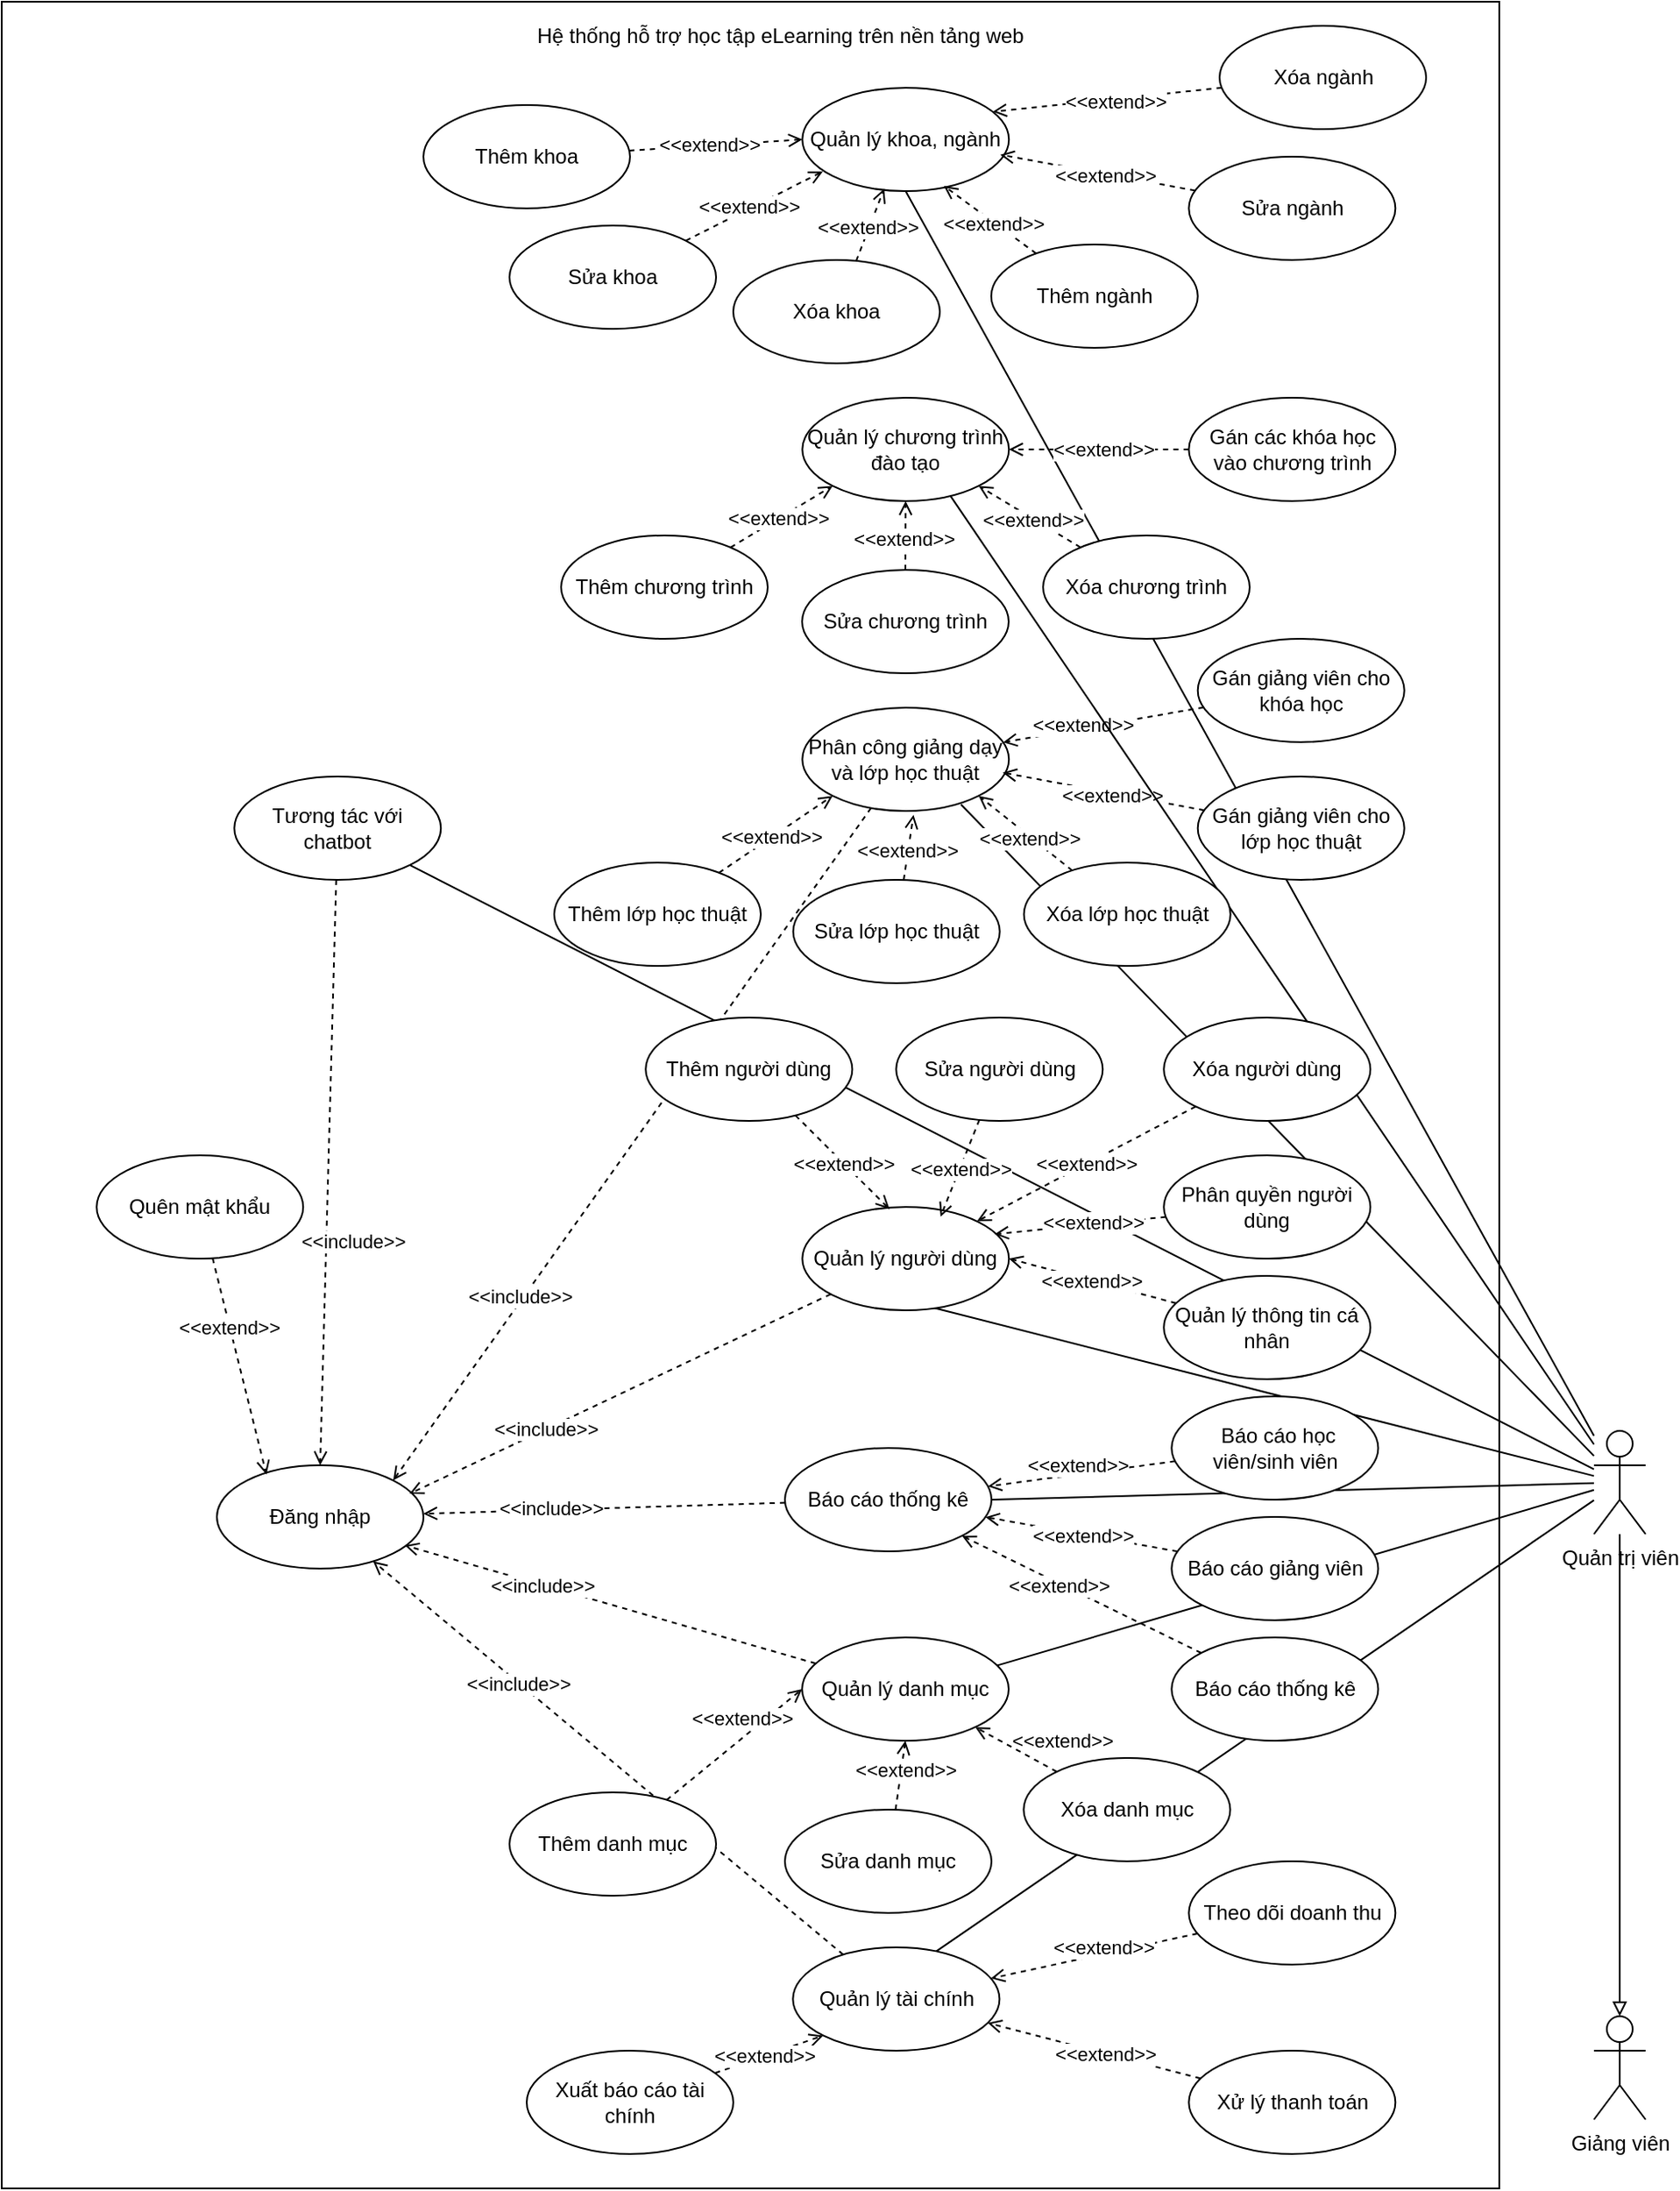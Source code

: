 <mxfile version="27.1.5">
  <diagram name="Page-1" id="FDcgBepIFSiOmwwHl9qi">
    <mxGraphModel dx="2231" dy="2313" grid="1" gridSize="10" guides="1" tooltips="1" connect="1" arrows="1" fold="1" page="1" pageScale="1" pageWidth="850" pageHeight="1100" math="0" shadow="0">
      <root>
        <mxCell id="0" />
        <mxCell id="1" parent="0" />
        <mxCell id="96Rs1fj9_P6RKk6u0Oii-1" value="" style="rounded=0;whiteSpace=wrap;html=1;" parent="1" vertex="1">
          <mxGeometry x="405" y="-470" width="870" height="1270" as="geometry" />
        </mxCell>
        <mxCell id="96Rs1fj9_P6RKk6u0Oii-2" value="Hệ thống hỗ trợ học tập eLearning trên nền tảng web" style="text;html=1;align=center;verticalAlign=middle;whiteSpace=wrap;rounded=0;" parent="1" vertex="1">
          <mxGeometry x="629.67" y="-460" width="455" height="20" as="geometry" />
        </mxCell>
        <mxCell id="96Rs1fj9_P6RKk6u0Oii-4" style="rounded=0;orthogonalLoop=1;jettySize=auto;html=1;entryX=0.768;entryY=0.938;entryDx=0;entryDy=0;endArrow=none;startFill=0;entryPerimeter=0;" parent="1" source="96Rs1fj9_P6RKk6u0Oii-11" target="96Rs1fj9_P6RKk6u0Oii-79" edge="1">
          <mxGeometry relative="1" as="geometry" />
        </mxCell>
        <mxCell id="96Rs1fj9_P6RKk6u0Oii-6" style="rounded=0;orthogonalLoop=1;jettySize=auto;html=1;entryX=0.929;entryY=0.28;entryDx=0;entryDy=0;endArrow=none;startFill=0;entryPerimeter=0;" parent="1" source="96Rs1fj9_P6RKk6u0Oii-11" target="96Rs1fj9_P6RKk6u0Oii-48" edge="1">
          <mxGeometry relative="1" as="geometry" />
        </mxCell>
        <mxCell id="96Rs1fj9_P6RKk6u0Oii-7" style="rounded=0;orthogonalLoop=1;jettySize=auto;html=1;entryX=0.689;entryY=0.045;entryDx=0;entryDy=0;endArrow=none;startFill=0;entryPerimeter=0;" parent="1" source="96Rs1fj9_P6RKk6u0Oii-11" target="96Rs1fj9_P6RKk6u0Oii-42" edge="1">
          <mxGeometry relative="1" as="geometry" />
        </mxCell>
        <mxCell id="96Rs1fj9_P6RKk6u0Oii-9" style="rounded=0;orthogonalLoop=1;jettySize=auto;html=1;endArrow=none;startFill=0;" parent="1" source="96Rs1fj9_P6RKk6u0Oii-11" target="96Rs1fj9_P6RKk6u0Oii-45" edge="1">
          <mxGeometry relative="1" as="geometry" />
        </mxCell>
        <mxCell id="96Rs1fj9_P6RKk6u0Oii-122" style="edgeStyle=none;rounded=0;orthogonalLoop=1;jettySize=auto;html=1;endArrow=none;startFill=0;entryX=0.642;entryY=0.979;entryDx=0;entryDy=0;entryPerimeter=0;" parent="1" source="96Rs1fj9_P6RKk6u0Oii-11" target="96Rs1fj9_P6RKk6u0Oii-112" edge="1">
          <mxGeometry relative="1" as="geometry" />
        </mxCell>
        <mxCell id="96Rs1fj9_P6RKk6u0Oii-168" style="edgeStyle=none;rounded=0;orthogonalLoop=1;jettySize=auto;html=1;entryX=1;entryY=0.5;entryDx=0;entryDy=0;endArrow=none;startFill=0;" parent="1" source="96Rs1fj9_P6RKk6u0Oii-11" target="96Rs1fj9_P6RKk6u0Oii-167" edge="1">
          <mxGeometry relative="1" as="geometry" />
        </mxCell>
        <mxCell id="KgGjZ4OBaKO0QzJk6a3O-188" style="rounded=0;orthogonalLoop=1;jettySize=auto;html=1;entryX=0.5;entryY=1;entryDx=0;entryDy=0;endArrow=none;startFill=0;" edge="1" parent="1" source="96Rs1fj9_P6RKk6u0Oii-11" target="KgGjZ4OBaKO0QzJk6a3O-154">
          <mxGeometry relative="1" as="geometry" />
        </mxCell>
        <mxCell id="96Rs1fj9_P6RKk6u0Oii-11" value="Quản trị viên" style="shape=umlActor;verticalLabelPosition=bottom;verticalAlign=top;html=1;outlineConnect=0;" parent="1" vertex="1">
          <mxGeometry x="1330" y="360" width="30" height="60" as="geometry" />
        </mxCell>
        <mxCell id="96Rs1fj9_P6RKk6u0Oii-34" value="Đăng nhập" style="ellipse;whiteSpace=wrap;html=1;" parent="1" vertex="1">
          <mxGeometry x="530" y="380" width="120" height="60" as="geometry" />
        </mxCell>
        <mxCell id="96Rs1fj9_P6RKk6u0Oii-40" style="rounded=0;orthogonalLoop=1;jettySize=auto;html=1;endArrow=open;endFill=0;dashed=1;" parent="1" source="96Rs1fj9_P6RKk6u0Oii-42" target="96Rs1fj9_P6RKk6u0Oii-34" edge="1">
          <mxGeometry relative="1" as="geometry" />
        </mxCell>
        <mxCell id="96Rs1fj9_P6RKk6u0Oii-41" value="&amp;lt;&amp;lt;include&amp;gt;&amp;gt;" style="edgeLabel;html=1;align=center;verticalAlign=middle;resizable=0;points=[];" parent="96Rs1fj9_P6RKk6u0Oii-40" vertex="1" connectable="0">
          <mxGeometry x="0.383" relative="1" as="geometry">
            <mxPoint as="offset" />
          </mxGeometry>
        </mxCell>
        <mxCell id="96Rs1fj9_P6RKk6u0Oii-42" value="&lt;p style=&quot;white-space-collapse: preserve;&quot; dir=&quot;auto&quot;&gt;Quản lý tài chính&lt;/p&gt;" style="ellipse;whiteSpace=wrap;html=1;" parent="1" vertex="1">
          <mxGeometry x="864.67" y="660" width="120" height="60" as="geometry" />
        </mxCell>
        <mxCell id="96Rs1fj9_P6RKk6u0Oii-43" style="rounded=0;orthogonalLoop=1;jettySize=auto;html=1;endArrow=open;endFill=0;dashed=1;entryX=0.5;entryY=0;entryDx=0;entryDy=0;" parent="1" source="96Rs1fj9_P6RKk6u0Oii-45" target="96Rs1fj9_P6RKk6u0Oii-34" edge="1">
          <mxGeometry relative="1" as="geometry" />
        </mxCell>
        <mxCell id="96Rs1fj9_P6RKk6u0Oii-44" value="&amp;lt;&amp;lt;include&amp;gt;&amp;gt;" style="edgeLabel;html=1;align=center;verticalAlign=middle;resizable=0;points=[];" parent="96Rs1fj9_P6RKk6u0Oii-43" vertex="1" connectable="0">
          <mxGeometry x="0.474" y="-3" relative="1" as="geometry">
            <mxPoint x="19" y="-41" as="offset" />
          </mxGeometry>
        </mxCell>
        <mxCell id="96Rs1fj9_P6RKk6u0Oii-45" value="&lt;p style=&quot;white-space-collapse: preserve;&quot; dir=&quot;auto&quot;&gt;Tương tác với chatbot&lt;/p&gt;" style="ellipse;whiteSpace=wrap;html=1;" parent="1" vertex="1">
          <mxGeometry x="540.14" y="-20" width="120" height="60" as="geometry" />
        </mxCell>
        <mxCell id="96Rs1fj9_P6RKk6u0Oii-46" style="rounded=0;orthogonalLoop=1;jettySize=auto;html=1;endArrow=open;endFill=0;dashed=1;entryX=0.91;entryY=0.776;entryDx=0;entryDy=0;entryPerimeter=0;" parent="1" source="96Rs1fj9_P6RKk6u0Oii-48" target="96Rs1fj9_P6RKk6u0Oii-34" edge="1">
          <mxGeometry relative="1" as="geometry" />
        </mxCell>
        <mxCell id="96Rs1fj9_P6RKk6u0Oii-47" value="&amp;lt;&amp;lt;include&amp;gt;&amp;gt;" style="edgeLabel;html=1;align=center;verticalAlign=middle;resizable=0;points=[];" parent="96Rs1fj9_P6RKk6u0Oii-46" vertex="1" connectable="0">
          <mxGeometry x="0.337" relative="1" as="geometry">
            <mxPoint as="offset" />
          </mxGeometry>
        </mxCell>
        <mxCell id="96Rs1fj9_P6RKk6u0Oii-48" value="&lt;p style=&quot;white-space-collapse: preserve;&quot; dir=&quot;auto&quot;&gt;Quản lý danh mục&lt;/p&gt;" style="ellipse;whiteSpace=wrap;html=1;" parent="1" vertex="1">
          <mxGeometry x="870" y="480" width="120" height="60" as="geometry" />
        </mxCell>
        <mxCell id="96Rs1fj9_P6RKk6u0Oii-57" style="rounded=0;orthogonalLoop=1;jettySize=auto;html=1;exitX=0;exitY=0;exitDx=0;exitDy=0;" parent="1" edge="1">
          <mxGeometry relative="1" as="geometry">
            <mxPoint x="877.156" y="368.998" as="sourcePoint" />
            <mxPoint x="876.379" y="369.401" as="targetPoint" />
          </mxGeometry>
        </mxCell>
        <mxCell id="96Rs1fj9_P6RKk6u0Oii-79" value="&lt;p style=&quot;white-space-collapse: preserve;&quot; dir=&quot;auto&quot;&gt;Phân công giảng dạy và lớp học thuật&lt;/p&gt;" style="ellipse;whiteSpace=wrap;html=1;" parent="1" vertex="1">
          <mxGeometry x="870.14" y="-60" width="120" height="60" as="geometry" />
        </mxCell>
        <mxCell id="96Rs1fj9_P6RKk6u0Oii-105" style="rounded=0;orthogonalLoop=1;jettySize=auto;html=1;entryX=0.24;entryY=0.09;entryDx=0;entryDy=0;endArrow=open;endFill=0;dashed=1;entryPerimeter=0;" parent="1" source="96Rs1fj9_P6RKk6u0Oii-107" target="96Rs1fj9_P6RKk6u0Oii-34" edge="1">
          <mxGeometry relative="1" as="geometry" />
        </mxCell>
        <mxCell id="96Rs1fj9_P6RKk6u0Oii-110" value="&amp;lt;&amp;lt;extend&amp;gt;&amp;gt;" style="edgeLabel;html=1;align=center;verticalAlign=middle;resizable=0;points=[];" parent="96Rs1fj9_P6RKk6u0Oii-105" vertex="1" connectable="0">
          <mxGeometry x="-0.365" y="-1" relative="1" as="geometry">
            <mxPoint as="offset" />
          </mxGeometry>
        </mxCell>
        <mxCell id="96Rs1fj9_P6RKk6u0Oii-107" value="&lt;p style=&quot;white-space-collapse: preserve;&quot; dir=&quot;auto&quot;&gt;Quên mật khẩu&lt;/p&gt;" style="ellipse;whiteSpace=wrap;html=1;" parent="1" vertex="1">
          <mxGeometry x="460.14" y="200" width="120" height="60" as="geometry" />
        </mxCell>
        <mxCell id="96Rs1fj9_P6RKk6u0Oii-112" value="&lt;p style=&quot;white-space-collapse: preserve;&quot; dir=&quot;auto&quot;&gt;Quản lý người dùng&lt;/p&gt;" style="ellipse;whiteSpace=wrap;html=1;" parent="1" vertex="1">
          <mxGeometry x="870.14" y="230" width="120" height="60" as="geometry" />
        </mxCell>
        <mxCell id="96Rs1fj9_P6RKk6u0Oii-115" style="rounded=0;orthogonalLoop=1;jettySize=auto;html=1;entryX=0.933;entryY=0.276;entryDx=0;entryDy=0;entryPerimeter=0;dashed=1;endArrow=open;endFill=0;" parent="1" source="96Rs1fj9_P6RKk6u0Oii-112" target="96Rs1fj9_P6RKk6u0Oii-34" edge="1">
          <mxGeometry relative="1" as="geometry" />
        </mxCell>
        <mxCell id="96Rs1fj9_P6RKk6u0Oii-116" value="&amp;lt;&amp;lt;include&amp;gt;&amp;gt;" style="edgeLabel;html=1;align=center;verticalAlign=middle;resizable=0;points=[];" parent="96Rs1fj9_P6RKk6u0Oii-115" vertex="1" connectable="0">
          <mxGeometry x="0.355" relative="1" as="geometry">
            <mxPoint as="offset" />
          </mxGeometry>
        </mxCell>
        <mxCell id="96Rs1fj9_P6RKk6u0Oii-117" style="rounded=0;orthogonalLoop=1;jettySize=auto;html=1;entryX=1;entryY=0;entryDx=0;entryDy=0;dashed=1;endArrow=open;endFill=0;" parent="1" source="96Rs1fj9_P6RKk6u0Oii-79" target="96Rs1fj9_P6RKk6u0Oii-34" edge="1">
          <mxGeometry relative="1" as="geometry" />
        </mxCell>
        <mxCell id="96Rs1fj9_P6RKk6u0Oii-120" value="&amp;lt;&amp;lt;include&amp;gt;&amp;gt;" style="edgeLabel;html=1;align=center;verticalAlign=middle;resizable=0;points=[];" parent="96Rs1fj9_P6RKk6u0Oii-117" vertex="1" connectable="0">
          <mxGeometry x="0.459" y="-2" relative="1" as="geometry">
            <mxPoint as="offset" />
          </mxGeometry>
        </mxCell>
        <mxCell id="96Rs1fj9_P6RKk6u0Oii-125" style="edgeStyle=none;rounded=0;orthogonalLoop=1;jettySize=auto;html=1;entryX=0.931;entryY=0.263;entryDx=0;entryDy=0;entryPerimeter=0;dashed=1;endArrow=open;endFill=0;" parent="1" source="96Rs1fj9_P6RKk6u0Oii-123" target="96Rs1fj9_P6RKk6u0Oii-112" edge="1">
          <mxGeometry relative="1" as="geometry" />
        </mxCell>
        <mxCell id="96Rs1fj9_P6RKk6u0Oii-135" value="&amp;lt;&amp;lt;extend&amp;gt;&amp;gt;" style="edgeLabel;html=1;align=center;verticalAlign=middle;resizable=0;points=[];" parent="96Rs1fj9_P6RKk6u0Oii-125" vertex="1" connectable="0">
          <mxGeometry x="-0.153" y="-1" relative="1" as="geometry">
            <mxPoint as="offset" />
          </mxGeometry>
        </mxCell>
        <mxCell id="96Rs1fj9_P6RKk6u0Oii-126" style="edgeStyle=none;rounded=0;orthogonalLoop=1;jettySize=auto;html=1;entryX=1;entryY=0.5;entryDx=0;entryDy=0;dashed=1;endArrow=open;endFill=0;" parent="1" source="96Rs1fj9_P6RKk6u0Oii-124" target="96Rs1fj9_P6RKk6u0Oii-112" edge="1">
          <mxGeometry relative="1" as="geometry" />
        </mxCell>
        <mxCell id="96Rs1fj9_P6RKk6u0Oii-136" value="&amp;lt;&amp;lt;extend&amp;gt;&amp;gt;" style="edgeLabel;html=1;align=center;verticalAlign=middle;resizable=0;points=[];" parent="96Rs1fj9_P6RKk6u0Oii-126" vertex="1" connectable="0">
          <mxGeometry x="0.028" relative="1" as="geometry">
            <mxPoint as="offset" />
          </mxGeometry>
        </mxCell>
        <mxCell id="96Rs1fj9_P6RKk6u0Oii-124" value="Quản lý thông tin cá nhân" style="ellipse;whiteSpace=wrap;html=1;" parent="1" vertex="1">
          <mxGeometry x="1080.14" y="270" width="120" height="60" as="geometry" />
        </mxCell>
        <mxCell id="96Rs1fj9_P6RKk6u0Oii-123" value="Phân quyền người dùng" style="ellipse;whiteSpace=wrap;html=1;" parent="1" vertex="1">
          <mxGeometry x="1080.14" y="200" width="120" height="60" as="geometry" />
        </mxCell>
        <mxCell id="96Rs1fj9_P6RKk6u0Oii-129" style="edgeStyle=none;rounded=0;orthogonalLoop=1;jettySize=auto;html=1;dashed=1;endArrow=open;endFill=0;" parent="1" source="96Rs1fj9_P6RKk6u0Oii-128" target="96Rs1fj9_P6RKk6u0Oii-112" edge="1">
          <mxGeometry relative="1" as="geometry" />
        </mxCell>
        <mxCell id="96Rs1fj9_P6RKk6u0Oii-134" value="&amp;lt;&amp;lt;extend&amp;gt;&amp;gt;" style="edgeLabel;html=1;align=center;verticalAlign=middle;resizable=0;points=[];" parent="96Rs1fj9_P6RKk6u0Oii-129" vertex="1" connectable="0">
          <mxGeometry x="0.005" relative="1" as="geometry">
            <mxPoint as="offset" />
          </mxGeometry>
        </mxCell>
        <mxCell id="96Rs1fj9_P6RKk6u0Oii-142" style="edgeStyle=none;rounded=0;orthogonalLoop=1;jettySize=auto;html=1;dashed=1;endArrow=open;endFill=0;" parent="1" source="96Rs1fj9_P6RKk6u0Oii-137" target="96Rs1fj9_P6RKk6u0Oii-79" edge="1">
          <mxGeometry relative="1" as="geometry" />
        </mxCell>
        <mxCell id="96Rs1fj9_P6RKk6u0Oii-145" value="&amp;lt;&amp;lt;extend&amp;gt;&amp;gt;" style="edgeLabel;html=1;align=center;verticalAlign=middle;resizable=0;points=[];" parent="96Rs1fj9_P6RKk6u0Oii-142" vertex="1" connectable="0">
          <mxGeometry x="0.209" y="-2" relative="1" as="geometry">
            <mxPoint as="offset" />
          </mxGeometry>
        </mxCell>
        <mxCell id="96Rs1fj9_P6RKk6u0Oii-137" value="Gán giảng viên cho khóa học" style="ellipse;whiteSpace=wrap;html=1;" parent="1" vertex="1">
          <mxGeometry x="1099.85" y="-100" width="120" height="60" as="geometry" />
        </mxCell>
        <mxCell id="96Rs1fj9_P6RKk6u0Oii-139" value="Gán giảng viên cho lớp học thuật" style="ellipse;whiteSpace=wrap;html=1;" parent="1" vertex="1">
          <mxGeometry x="1099.85" y="-20" width="120" height="60" as="geometry" />
        </mxCell>
        <mxCell id="96Rs1fj9_P6RKk6u0Oii-144" style="edgeStyle=none;rounded=0;orthogonalLoop=1;jettySize=auto;html=1;entryX=0.97;entryY=0.629;entryDx=0;entryDy=0;entryPerimeter=0;dashed=1;endArrow=open;endFill=0;" parent="1" source="96Rs1fj9_P6RKk6u0Oii-139" target="96Rs1fj9_P6RKk6u0Oii-79" edge="1">
          <mxGeometry relative="1" as="geometry" />
        </mxCell>
        <mxCell id="96Rs1fj9_P6RKk6u0Oii-146" value="&amp;lt;&amp;lt;extend&amp;gt;&amp;gt;" style="edgeLabel;html=1;align=center;verticalAlign=middle;resizable=0;points=[];" parent="96Rs1fj9_P6RKk6u0Oii-144" vertex="1" connectable="0">
          <mxGeometry x="-0.074" y="1" relative="1" as="geometry">
            <mxPoint as="offset" />
          </mxGeometry>
        </mxCell>
        <mxCell id="96Rs1fj9_P6RKk6u0Oii-161" style="edgeStyle=none;rounded=0;orthogonalLoop=1;jettySize=auto;html=1;dashed=1;endArrow=open;endFill=0;" parent="1" source="96Rs1fj9_P6RKk6u0Oii-155" target="96Rs1fj9_P6RKk6u0Oii-42" edge="1">
          <mxGeometry relative="1" as="geometry" />
        </mxCell>
        <mxCell id="96Rs1fj9_P6RKk6u0Oii-164" value="&amp;lt;&amp;lt;extend&amp;gt;&amp;gt;" style="edgeLabel;html=1;align=center;verticalAlign=middle;resizable=0;points=[];" parent="96Rs1fj9_P6RKk6u0Oii-161" vertex="1" connectable="0">
          <mxGeometry x="0.085" relative="1" as="geometry">
            <mxPoint x="-14" y="-126" as="offset" />
          </mxGeometry>
        </mxCell>
        <mxCell id="96Rs1fj9_P6RKk6u0Oii-155" value="Theo dõi doanh thu" style="ellipse;whiteSpace=wrap;html=1;" parent="1" vertex="1">
          <mxGeometry x="1094.67" y="610" width="120" height="60" as="geometry" />
        </mxCell>
        <mxCell id="96Rs1fj9_P6RKk6u0Oii-178" style="edgeStyle=none;rounded=0;orthogonalLoop=1;jettySize=auto;html=1;endArrow=open;endFill=0;dashed=1;" parent="1" source="96Rs1fj9_P6RKk6u0Oii-156" target="96Rs1fj9_P6RKk6u0Oii-167" edge="1">
          <mxGeometry relative="1" as="geometry" />
        </mxCell>
        <mxCell id="96Rs1fj9_P6RKk6u0Oii-181" value="&amp;lt;&amp;lt;extend&amp;gt;&amp;gt;" style="edgeLabel;html=1;align=center;verticalAlign=middle;resizable=0;points=[];" parent="96Rs1fj9_P6RKk6u0Oii-178" vertex="1" connectable="0">
          <mxGeometry x="0.186" y="1" relative="1" as="geometry">
            <mxPoint as="offset" />
          </mxGeometry>
        </mxCell>
        <mxCell id="96Rs1fj9_P6RKk6u0Oii-156" value="Báo cáo thống kê" style="ellipse;whiteSpace=wrap;html=1;" parent="1" vertex="1">
          <mxGeometry x="1084.67" y="480" width="120" height="60" as="geometry" />
        </mxCell>
        <mxCell id="96Rs1fj9_P6RKk6u0Oii-163" style="edgeStyle=none;rounded=0;orthogonalLoop=1;jettySize=auto;html=1;dashed=1;endArrow=open;endFill=0;" parent="1" source="96Rs1fj9_P6RKk6u0Oii-157" target="96Rs1fj9_P6RKk6u0Oii-42" edge="1">
          <mxGeometry relative="1" as="geometry" />
        </mxCell>
        <mxCell id="96Rs1fj9_P6RKk6u0Oii-166" value="&amp;lt;&amp;lt;extend&amp;gt;&amp;gt;" style="edgeLabel;html=1;align=center;verticalAlign=middle;resizable=0;points=[];" parent="96Rs1fj9_P6RKk6u0Oii-163" vertex="1" connectable="0">
          <mxGeometry x="-0.1" relative="1" as="geometry">
            <mxPoint as="offset" />
          </mxGeometry>
        </mxCell>
        <mxCell id="96Rs1fj9_P6RKk6u0Oii-157" value="Xử lý thanh toán" style="ellipse;whiteSpace=wrap;html=1;" parent="1" vertex="1">
          <mxGeometry x="1094.67" y="720" width="120" height="60" as="geometry" />
        </mxCell>
        <mxCell id="96Rs1fj9_P6RKk6u0Oii-169" style="edgeStyle=none;rounded=0;orthogonalLoop=1;jettySize=auto;html=1;dashed=1;endArrow=open;endFill=0;" parent="1" source="96Rs1fj9_P6RKk6u0Oii-167" target="96Rs1fj9_P6RKk6u0Oii-34" edge="1">
          <mxGeometry relative="1" as="geometry" />
        </mxCell>
        <mxCell id="96Rs1fj9_P6RKk6u0Oii-186" value="&amp;lt;&amp;lt;include&amp;gt;&amp;gt;" style="edgeLabel;html=1;align=center;verticalAlign=middle;resizable=0;points=[];" parent="96Rs1fj9_P6RKk6u0Oii-169" vertex="1" connectable="0">
          <mxGeometry x="0.3" y="-1" relative="1" as="geometry">
            <mxPoint as="offset" />
          </mxGeometry>
        </mxCell>
        <mxCell id="96Rs1fj9_P6RKk6u0Oii-167" value="&lt;p style=&quot;white-space-collapse: preserve;&quot; dir=&quot;auto&quot;&gt;Báo cáo thống kê&lt;/p&gt;" style="ellipse;whiteSpace=wrap;html=1;" parent="1" vertex="1">
          <mxGeometry x="860" y="370" width="120" height="60" as="geometry" />
        </mxCell>
        <mxCell id="96Rs1fj9_P6RKk6u0Oii-176" style="edgeStyle=none;rounded=0;orthogonalLoop=1;jettySize=auto;html=1;endArrow=open;endFill=0;dashed=1;" parent="1" source="96Rs1fj9_P6RKk6u0Oii-171" target="96Rs1fj9_P6RKk6u0Oii-167" edge="1">
          <mxGeometry relative="1" as="geometry" />
        </mxCell>
        <mxCell id="96Rs1fj9_P6RKk6u0Oii-179" value="&amp;lt;&amp;lt;extend&amp;gt;&amp;gt;" style="edgeLabel;html=1;align=center;verticalAlign=middle;resizable=0;points=[];" parent="96Rs1fj9_P6RKk6u0Oii-176" vertex="1" connectable="0">
          <mxGeometry x="0.133" y="3" relative="1" as="geometry">
            <mxPoint x="4" y="-9" as="offset" />
          </mxGeometry>
        </mxCell>
        <mxCell id="96Rs1fj9_P6RKk6u0Oii-171" value="&lt;p style=&quot;white-space-collapse: preserve;&quot; dir=&quot;auto&quot;&gt; Báo cáo học viên/sinh viên&lt;/p&gt;" style="ellipse;whiteSpace=wrap;html=1;" parent="1" vertex="1">
          <mxGeometry x="1084.67" y="340" width="120" height="60" as="geometry" />
        </mxCell>
        <mxCell id="96Rs1fj9_P6RKk6u0Oii-177" style="edgeStyle=none;rounded=0;orthogonalLoop=1;jettySize=auto;html=1;endArrow=open;endFill=0;dashed=1;" parent="1" source="96Rs1fj9_P6RKk6u0Oii-172" target="96Rs1fj9_P6RKk6u0Oii-167" edge="1">
          <mxGeometry relative="1" as="geometry" />
        </mxCell>
        <mxCell id="96Rs1fj9_P6RKk6u0Oii-180" value="&amp;lt;&amp;lt;extend&amp;gt;&amp;gt;" style="edgeLabel;html=1;align=center;verticalAlign=middle;resizable=0;points=[];" parent="96Rs1fj9_P6RKk6u0Oii-177" vertex="1" connectable="0">
          <mxGeometry x="-0.001" y="1" relative="1" as="geometry">
            <mxPoint as="offset" />
          </mxGeometry>
        </mxCell>
        <mxCell id="96Rs1fj9_P6RKk6u0Oii-172" value="&lt;p style=&quot;white-space-collapse: preserve;&quot; dir=&quot;auto&quot;&gt;Báo cáo giảng viên&lt;/p&gt;" style="ellipse;whiteSpace=wrap;html=1;" parent="1" vertex="1">
          <mxGeometry x="1084.67" y="410" width="120" height="60" as="geometry" />
        </mxCell>
        <mxCell id="96Rs1fj9_P6RKk6u0Oii-182" value="Xóa&amp;nbsp;&lt;span style=&quot;background-color: transparent; color: light-dark(rgb(0, 0, 0), rgb(255, 255, 255));&quot;&gt;danh mục&lt;/span&gt;" style="ellipse;whiteSpace=wrap;html=1;" parent="1" vertex="1">
          <mxGeometry x="998.71" y="550" width="120" height="60" as="geometry" />
        </mxCell>
        <mxCell id="L-A-K1zgmUTlrSoMtgNh-1" value="Giảng viên" style="shape=umlActor;verticalLabelPosition=bottom;verticalAlign=top;html=1;outlineConnect=0;" parent="1" vertex="1">
          <mxGeometry x="1330" y="700" width="30" height="60" as="geometry" />
        </mxCell>
        <mxCell id="L-A-K1zgmUTlrSoMtgNh-2" style="edgeStyle=orthogonalEdgeStyle;rounded=0;orthogonalLoop=1;jettySize=auto;html=1;entryX=0.5;entryY=0;entryDx=0;entryDy=0;entryPerimeter=0;endArrow=block;endFill=0;" parent="1" source="96Rs1fj9_P6RKk6u0Oii-11" target="L-A-K1zgmUTlrSoMtgNh-1" edge="1">
          <mxGeometry relative="1" as="geometry" />
        </mxCell>
        <mxCell id="s3GclX2u2Ic17jW2BKlU-1" value="&amp;lt;&amp;lt;extend&amp;gt;&amp;gt;" style="edgeLabel;html=1;align=center;verticalAlign=middle;resizable=0;points=[];" parent="1" vertex="1" connectable="0">
          <mxGeometry x="1044.71" y="659.997" as="geometry" />
        </mxCell>
        <mxCell id="bydtYof8P61KNAazuHfW-4" value="Thêm&amp;nbsp;&lt;span style=&quot;background-color: transparent; color: light-dark(rgb(0, 0, 0), rgb(255, 255, 255));&quot;&gt;danh mục&lt;/span&gt;" style="ellipse;whiteSpace=wrap;html=1;" parent="1" vertex="1">
          <mxGeometry x="700" y="570" width="120" height="60" as="geometry" />
        </mxCell>
        <mxCell id="bydtYof8P61KNAazuHfW-3" style="edgeStyle=none;rounded=0;orthogonalLoop=1;jettySize=auto;html=1;dashed=1;endArrow=open;endFill=0;entryX=0;entryY=0.5;entryDx=0;entryDy=0;" parent="1" source="bydtYof8P61KNAazuHfW-4" target="96Rs1fj9_P6RKk6u0Oii-48" edge="1">
          <mxGeometry relative="1" as="geometry">
            <mxPoint x="550" y="555" as="targetPoint" />
          </mxGeometry>
        </mxCell>
        <mxCell id="bydtYof8P61KNAazuHfW-9" value="&lt;div&gt;Sửa danh mục&lt;/div&gt;" style="ellipse;whiteSpace=wrap;html=1;" parent="1" vertex="1">
          <mxGeometry x="860" y="580" width="120" height="60" as="geometry" />
        </mxCell>
        <mxCell id="bydtYof8P61KNAazuHfW-10" style="edgeStyle=none;rounded=0;orthogonalLoop=1;jettySize=auto;html=1;dashed=1;endArrow=open;endFill=0;entryX=0.5;entryY=1;entryDx=0;entryDy=0;" parent="1" source="bydtYof8P61KNAazuHfW-9" target="96Rs1fj9_P6RKk6u0Oii-48" edge="1">
          <mxGeometry relative="1" as="geometry">
            <mxPoint x="1060" y="540" as="targetPoint" />
          </mxGeometry>
        </mxCell>
        <mxCell id="bydtYof8P61KNAazuHfW-8" value="&amp;lt;&amp;lt;extend&amp;gt;&amp;gt;" style="edgeLabel;html=1;align=center;verticalAlign=middle;resizable=0;points=[];" parent="1" vertex="1" connectable="0">
          <mxGeometry x="924.675" y="569.998" as="geometry">
            <mxPoint x="5" y="-13" as="offset" />
          </mxGeometry>
        </mxCell>
        <mxCell id="bydtYof8P61KNAazuHfW-2" value="&amp;lt;&amp;lt;extend&amp;gt;&amp;gt;" style="edgeLabel;html=1;align=center;verticalAlign=middle;resizable=0;points=[];" parent="1" vertex="1" connectable="0">
          <mxGeometry x="830.005" y="539.998" as="geometry">
            <mxPoint x="5" y="-13" as="offset" />
          </mxGeometry>
        </mxCell>
        <mxCell id="96Rs1fj9_P6RKk6u0Oii-183" style="edgeStyle=none;rounded=0;orthogonalLoop=1;jettySize=auto;html=1;dashed=1;endArrow=open;endFill=0;" parent="1" source="96Rs1fj9_P6RKk6u0Oii-182" target="96Rs1fj9_P6RKk6u0Oii-48" edge="1">
          <mxGeometry relative="1" as="geometry" />
        </mxCell>
        <mxCell id="bydtYof8P61KNAazuHfW-14" style="edgeStyle=none;rounded=0;orthogonalLoop=1;jettySize=auto;html=1;dashed=1;endArrow=open;endFill=0;entryX=0;entryY=1;entryDx=0;entryDy=0;" parent="1" source="bydtYof8P61KNAazuHfW-16" target="96Rs1fj9_P6RKk6u0Oii-42" edge="1">
          <mxGeometry relative="1" as="geometry">
            <mxPoint x="639.67" y="704" as="targetPoint" />
          </mxGeometry>
        </mxCell>
        <mxCell id="bydtYof8P61KNAazuHfW-15" value="&amp;lt;&amp;lt;extend&amp;gt;&amp;gt;" style="edgeLabel;html=1;align=center;verticalAlign=middle;resizable=0;points=[];" parent="bydtYof8P61KNAazuHfW-14" vertex="1" connectable="0">
          <mxGeometry x="-0.1" relative="1" as="geometry">
            <mxPoint as="offset" />
          </mxGeometry>
        </mxCell>
        <mxCell id="bydtYof8P61KNAazuHfW-16" value="Xuất báo cáo tài chính" style="ellipse;whiteSpace=wrap;html=1;" parent="1" vertex="1">
          <mxGeometry x="710" y="720" width="120" height="60" as="geometry" />
        </mxCell>
        <mxCell id="bydtYof8P61KNAazuHfW-18" style="edgeStyle=none;rounded=0;orthogonalLoop=1;jettySize=auto;html=1;dashed=1;endArrow=open;endFill=0;entryX=0.669;entryY=0.094;entryDx=0;entryDy=0;entryPerimeter=0;" parent="1" source="bydtYof8P61KNAazuHfW-20" target="96Rs1fj9_P6RKk6u0Oii-112" edge="1">
          <mxGeometry relative="1" as="geometry">
            <mxPoint x="815.64" y="238" as="targetPoint" />
          </mxGeometry>
        </mxCell>
        <mxCell id="bydtYof8P61KNAazuHfW-19" value="&amp;lt;&amp;lt;extend&amp;gt;&amp;gt;" style="edgeLabel;html=1;align=center;verticalAlign=middle;resizable=0;points=[];" parent="bydtYof8P61KNAazuHfW-18" vertex="1" connectable="0">
          <mxGeometry x="0.005" relative="1" as="geometry">
            <mxPoint as="offset" />
          </mxGeometry>
        </mxCell>
        <mxCell id="bydtYof8P61KNAazuHfW-20" value="Sửa người dùng" style="ellipse;whiteSpace=wrap;html=1;" parent="1" vertex="1">
          <mxGeometry x="924.64" y="120" width="120" height="60" as="geometry" />
        </mxCell>
        <mxCell id="bydtYof8P61KNAazuHfW-22" style="edgeStyle=none;rounded=0;orthogonalLoop=1;jettySize=auto;html=1;dashed=1;endArrow=open;endFill=0;entryX=0.422;entryY=0.022;entryDx=0;entryDy=0;entryPerimeter=0;" parent="1" source="bydtYof8P61KNAazuHfW-24" target="96Rs1fj9_P6RKk6u0Oii-112" edge="1">
          <mxGeometry relative="1" as="geometry">
            <mxPoint x="670.14" y="238" as="targetPoint" />
          </mxGeometry>
        </mxCell>
        <mxCell id="bydtYof8P61KNAazuHfW-23" value="&amp;lt;&amp;lt;extend&amp;gt;&amp;gt;" style="edgeLabel;html=1;align=center;verticalAlign=middle;resizable=0;points=[];" parent="bydtYof8P61KNAazuHfW-22" vertex="1" connectable="0">
          <mxGeometry x="0.005" relative="1" as="geometry">
            <mxPoint as="offset" />
          </mxGeometry>
        </mxCell>
        <mxCell id="bydtYof8P61KNAazuHfW-24" value="Thêm người dùng" style="ellipse;whiteSpace=wrap;html=1;" parent="1" vertex="1">
          <mxGeometry x="779.14" y="120" width="120" height="60" as="geometry" />
        </mxCell>
        <mxCell id="bydtYof8P61KNAazuHfW-28" style="edgeStyle=none;rounded=0;orthogonalLoop=1;jettySize=auto;html=1;entryX=1;entryY=1;entryDx=0;entryDy=0;dashed=1;endArrow=open;endFill=0;" parent="1" source="bydtYof8P61KNAazuHfW-27" target="96Rs1fj9_P6RKk6u0Oii-79" edge="1">
          <mxGeometry relative="1" as="geometry">
            <mxPoint x="880.14" y="38" as="targetPoint" />
          </mxGeometry>
        </mxCell>
        <mxCell id="bydtYof8P61KNAazuHfW-29" value="&amp;lt;&amp;lt;extend&amp;gt;&amp;gt;" style="edgeLabel;html=1;align=center;verticalAlign=middle;resizable=0;points=[];" parent="bydtYof8P61KNAazuHfW-28" vertex="1" connectable="0">
          <mxGeometry x="-0.074" y="1" relative="1" as="geometry">
            <mxPoint as="offset" />
          </mxGeometry>
        </mxCell>
        <mxCell id="bydtYof8P61KNAazuHfW-31" value="Thêm lớp học thuật" style="ellipse;whiteSpace=wrap;html=1;" parent="1" vertex="1">
          <mxGeometry x="725.99" y="29.998" width="120" height="60" as="geometry" />
        </mxCell>
        <mxCell id="bydtYof8P61KNAazuHfW-32" style="edgeStyle=none;rounded=0;orthogonalLoop=1;jettySize=auto;html=1;entryX=0;entryY=1;entryDx=0;entryDy=0;dashed=1;endArrow=open;endFill=0;" parent="1" source="bydtYof8P61KNAazuHfW-31" target="96Rs1fj9_P6RKk6u0Oii-79" edge="1">
          <mxGeometry relative="1" as="geometry">
            <mxPoint x="694.28" y="0.998" as="targetPoint" />
          </mxGeometry>
        </mxCell>
        <mxCell id="bydtYof8P61KNAazuHfW-33" value="&amp;lt;&amp;lt;extend&amp;gt;&amp;gt;" style="edgeLabel;html=1;align=center;verticalAlign=middle;resizable=0;points=[];" parent="bydtYof8P61KNAazuHfW-32" vertex="1" connectable="0">
          <mxGeometry x="-0.074" y="1" relative="1" as="geometry">
            <mxPoint as="offset" />
          </mxGeometry>
        </mxCell>
        <mxCell id="bydtYof8P61KNAazuHfW-34" value="Sửa lớp học thuật" style="ellipse;whiteSpace=wrap;html=1;" parent="1" vertex="1">
          <mxGeometry x="864.81" y="40" width="120" height="60" as="geometry" />
        </mxCell>
        <mxCell id="bydtYof8P61KNAazuHfW-35" style="edgeStyle=none;rounded=0;orthogonalLoop=1;jettySize=auto;html=1;entryX=0.538;entryY=1.037;entryDx=0;entryDy=0;dashed=1;endArrow=open;endFill=0;entryPerimeter=0;" parent="1" source="bydtYof8P61KNAazuHfW-34" target="96Rs1fj9_P6RKk6u0Oii-79" edge="1">
          <mxGeometry relative="1" as="geometry">
            <mxPoint x="833.1" y="1" as="targetPoint" />
          </mxGeometry>
        </mxCell>
        <mxCell id="bydtYof8P61KNAazuHfW-36" value="&amp;lt;&amp;lt;extend&amp;gt;&amp;gt;" style="edgeLabel;html=1;align=center;verticalAlign=middle;resizable=0;points=[];" parent="bydtYof8P61KNAazuHfW-35" vertex="1" connectable="0">
          <mxGeometry x="-0.074" y="1" relative="1" as="geometry">
            <mxPoint as="offset" />
          </mxGeometry>
        </mxCell>
        <mxCell id="KgGjZ4OBaKO0QzJk6a3O-136" value="&lt;p style=&quot;white-space-collapse: preserve;&quot; dir=&quot;auto&quot;&gt;Quản lý chương trình đào tạo&lt;/p&gt;" style="ellipse;whiteSpace=wrap;html=1;" vertex="1" parent="1">
          <mxGeometry x="870.14" y="-240" width="120" height="60" as="geometry" />
        </mxCell>
        <mxCell id="KgGjZ4OBaKO0QzJk6a3O-139" value="Thêm chương trình" style="ellipse;whiteSpace=wrap;html=1;" vertex="1" parent="1">
          <mxGeometry x="730" y="-160.002" width="120" height="60" as="geometry" />
        </mxCell>
        <mxCell id="KgGjZ4OBaKO0QzJk6a3O-140" style="edgeStyle=none;rounded=0;orthogonalLoop=1;jettySize=auto;html=1;entryX=0;entryY=1;entryDx=0;entryDy=0;dashed=1;endArrow=open;endFill=0;" edge="1" parent="1" source="KgGjZ4OBaKO0QzJk6a3O-139" target="KgGjZ4OBaKO0QzJk6a3O-136">
          <mxGeometry relative="1" as="geometry">
            <mxPoint x="888" y="-150" as="targetPoint" />
          </mxGeometry>
        </mxCell>
        <mxCell id="KgGjZ4OBaKO0QzJk6a3O-141" value="&amp;lt;&amp;lt;extend&amp;gt;&amp;gt;" style="edgeLabel;html=1;align=center;verticalAlign=middle;resizable=0;points=[];" vertex="1" connectable="0" parent="KgGjZ4OBaKO0QzJk6a3O-140">
          <mxGeometry x="-0.074" y="1" relative="1" as="geometry">
            <mxPoint as="offset" />
          </mxGeometry>
        </mxCell>
        <mxCell id="KgGjZ4OBaKO0QzJk6a3O-143" value="Sửa chương trình" style="ellipse;whiteSpace=wrap;html=1;" vertex="1" parent="1">
          <mxGeometry x="870" y="-140.002" width="120" height="60" as="geometry" />
        </mxCell>
        <mxCell id="KgGjZ4OBaKO0QzJk6a3O-144" style="edgeStyle=none;rounded=0;orthogonalLoop=1;jettySize=auto;html=1;entryX=0.5;entryY=1;entryDx=0;entryDy=0;dashed=1;endArrow=open;endFill=0;" edge="1" parent="1" source="KgGjZ4OBaKO0QzJk6a3O-143" target="KgGjZ4OBaKO0QzJk6a3O-136">
          <mxGeometry relative="1" as="geometry">
            <mxPoint x="1028.14" y="-154.5" as="targetPoint" />
          </mxGeometry>
        </mxCell>
        <mxCell id="KgGjZ4OBaKO0QzJk6a3O-145" value="&amp;lt;&amp;lt;extend&amp;gt;&amp;gt;" style="edgeLabel;html=1;align=center;verticalAlign=middle;resizable=0;points=[];" vertex="1" connectable="0" parent="KgGjZ4OBaKO0QzJk6a3O-144">
          <mxGeometry x="-0.074" y="1" relative="1" as="geometry">
            <mxPoint as="offset" />
          </mxGeometry>
        </mxCell>
        <mxCell id="KgGjZ4OBaKO0QzJk6a3O-146" value="Xóa chương trình" style="ellipse;whiteSpace=wrap;html=1;" vertex="1" parent="1">
          <mxGeometry x="1010" y="-160.002" width="120" height="60" as="geometry" />
        </mxCell>
        <mxCell id="KgGjZ4OBaKO0QzJk6a3O-147" style="edgeStyle=none;rounded=0;orthogonalLoop=1;jettySize=auto;html=1;entryX=1;entryY=1;entryDx=0;entryDy=0;dashed=1;endArrow=open;endFill=0;" edge="1" parent="1" source="KgGjZ4OBaKO0QzJk6a3O-146" target="KgGjZ4OBaKO0QzJk6a3O-136">
          <mxGeometry relative="1" as="geometry">
            <mxPoint x="1168" y="-180" as="targetPoint" />
          </mxGeometry>
        </mxCell>
        <mxCell id="KgGjZ4OBaKO0QzJk6a3O-148" value="&amp;lt;&amp;lt;extend&amp;gt;&amp;gt;" style="edgeLabel;html=1;align=center;verticalAlign=middle;resizable=0;points=[];" vertex="1" connectable="0" parent="KgGjZ4OBaKO0QzJk6a3O-147">
          <mxGeometry x="-0.074" y="1" relative="1" as="geometry">
            <mxPoint as="offset" />
          </mxGeometry>
        </mxCell>
        <mxCell id="KgGjZ4OBaKO0QzJk6a3O-150" style="edgeStyle=none;rounded=0;orthogonalLoop=1;jettySize=auto;html=1;dashed=1;endArrow=open;endFill=0;entryX=1;entryY=0.5;entryDx=0;entryDy=0;" edge="1" parent="1" source="KgGjZ4OBaKO0QzJk6a3O-152" target="KgGjZ4OBaKO0QzJk6a3O-136">
          <mxGeometry relative="1" as="geometry">
            <mxPoint x="981.82" y="-180" as="targetPoint" />
          </mxGeometry>
        </mxCell>
        <mxCell id="KgGjZ4OBaKO0QzJk6a3O-151" value="&amp;lt;&amp;lt;extend&amp;gt;&amp;gt;" style="edgeLabel;html=1;align=center;verticalAlign=middle;resizable=0;points=[];" vertex="1" connectable="0" parent="KgGjZ4OBaKO0QzJk6a3O-150">
          <mxGeometry x="0.209" y="-2" relative="1" as="geometry">
            <mxPoint x="13" y="2" as="offset" />
          </mxGeometry>
        </mxCell>
        <mxCell id="KgGjZ4OBaKO0QzJk6a3O-152" value="Gán các khóa học vào chương trình" style="ellipse;whiteSpace=wrap;html=1;" vertex="1" parent="1">
          <mxGeometry x="1094.67" y="-240" width="120" height="60" as="geometry" />
        </mxCell>
        <mxCell id="KgGjZ4OBaKO0QzJk6a3O-154" value="&lt;p style=&quot;white-space-collapse: preserve;&quot; dir=&quot;auto&quot;&gt;Quản lý khoa, ngành&lt;/p&gt;" style="ellipse;whiteSpace=wrap;html=1;" vertex="1" parent="1">
          <mxGeometry x="870.14" y="-420" width="120" height="60" as="geometry" />
        </mxCell>
        <mxCell id="KgGjZ4OBaKO0QzJk6a3O-155" value="Thêm khoa" style="ellipse;whiteSpace=wrap;html=1;" vertex="1" parent="1">
          <mxGeometry x="650" y="-410.002" width="120" height="60" as="geometry" />
        </mxCell>
        <mxCell id="KgGjZ4OBaKO0QzJk6a3O-156" style="edgeStyle=none;rounded=0;orthogonalLoop=1;jettySize=auto;html=1;entryX=0;entryY=0.5;entryDx=0;entryDy=0;dashed=1;endArrow=open;endFill=0;" edge="1" parent="1" source="KgGjZ4OBaKO0QzJk6a3O-155" target="KgGjZ4OBaKO0QzJk6a3O-154">
          <mxGeometry relative="1" as="geometry">
            <mxPoint x="888" y="-330" as="targetPoint" />
          </mxGeometry>
        </mxCell>
        <mxCell id="KgGjZ4OBaKO0QzJk6a3O-157" value="&amp;lt;&amp;lt;extend&amp;gt;&amp;gt;" style="edgeLabel;html=1;align=center;verticalAlign=middle;resizable=0;points=[];" vertex="1" connectable="0" parent="KgGjZ4OBaKO0QzJk6a3O-156">
          <mxGeometry x="-0.074" y="1" relative="1" as="geometry">
            <mxPoint as="offset" />
          </mxGeometry>
        </mxCell>
        <mxCell id="KgGjZ4OBaKO0QzJk6a3O-158" value="Sửa khoa" style="ellipse;whiteSpace=wrap;html=1;" vertex="1" parent="1">
          <mxGeometry x="700" y="-340.002" width="120" height="60" as="geometry" />
        </mxCell>
        <mxCell id="KgGjZ4OBaKO0QzJk6a3O-159" style="edgeStyle=none;rounded=0;orthogonalLoop=1;jettySize=auto;html=1;entryX=0.099;entryY=0.81;entryDx=0;entryDy=0;dashed=1;endArrow=open;endFill=0;entryPerimeter=0;" edge="1" parent="1" source="KgGjZ4OBaKO0QzJk6a3O-158" target="KgGjZ4OBaKO0QzJk6a3O-154">
          <mxGeometry relative="1" as="geometry">
            <mxPoint x="1028.14" y="-334.5" as="targetPoint" />
          </mxGeometry>
        </mxCell>
        <mxCell id="KgGjZ4OBaKO0QzJk6a3O-160" value="&amp;lt;&amp;lt;extend&amp;gt;&amp;gt;" style="edgeLabel;html=1;align=center;verticalAlign=middle;resizable=0;points=[];" vertex="1" connectable="0" parent="KgGjZ4OBaKO0QzJk6a3O-159">
          <mxGeometry x="-0.074" y="1" relative="1" as="geometry">
            <mxPoint as="offset" />
          </mxGeometry>
        </mxCell>
        <mxCell id="KgGjZ4OBaKO0QzJk6a3O-161" value="Xóa khoa" style="ellipse;whiteSpace=wrap;html=1;" vertex="1" parent="1">
          <mxGeometry x="830" y="-320.002" width="120" height="60" as="geometry" />
        </mxCell>
        <mxCell id="KgGjZ4OBaKO0QzJk6a3O-162" style="edgeStyle=none;rounded=0;orthogonalLoop=1;jettySize=auto;html=1;entryX=0.396;entryY=0.976;entryDx=0;entryDy=0;dashed=1;endArrow=open;endFill=0;entryPerimeter=0;" edge="1" parent="1" source="KgGjZ4OBaKO0QzJk6a3O-161" target="KgGjZ4OBaKO0QzJk6a3O-154">
          <mxGeometry relative="1" as="geometry">
            <mxPoint x="1168" y="-360" as="targetPoint" />
          </mxGeometry>
        </mxCell>
        <mxCell id="KgGjZ4OBaKO0QzJk6a3O-163" value="&amp;lt;&amp;lt;extend&amp;gt;&amp;gt;" style="edgeLabel;html=1;align=center;verticalAlign=middle;resizable=0;points=[];" vertex="1" connectable="0" parent="KgGjZ4OBaKO0QzJk6a3O-162">
          <mxGeometry x="-0.074" y="1" relative="1" as="geometry">
            <mxPoint as="offset" />
          </mxGeometry>
        </mxCell>
        <mxCell id="KgGjZ4OBaKO0QzJk6a3O-178" value="Thêm ngành" style="ellipse;whiteSpace=wrap;html=1;" vertex="1" parent="1">
          <mxGeometry x="979.85" y="-329.002" width="120" height="60" as="geometry" />
        </mxCell>
        <mxCell id="KgGjZ4OBaKO0QzJk6a3O-179" style="edgeStyle=none;rounded=0;orthogonalLoop=1;jettySize=auto;html=1;entryX=0.685;entryY=0.949;entryDx=0;entryDy=0;dashed=1;endArrow=open;endFill=0;entryPerimeter=0;" edge="1" parent="1" source="KgGjZ4OBaKO0QzJk6a3O-178" target="KgGjZ4OBaKO0QzJk6a3O-154">
          <mxGeometry relative="1" as="geometry">
            <mxPoint x="1067.85" y="-370" as="targetPoint" />
          </mxGeometry>
        </mxCell>
        <mxCell id="KgGjZ4OBaKO0QzJk6a3O-180" value="&amp;lt;&amp;lt;extend&amp;gt;&amp;gt;" style="edgeLabel;html=1;align=center;verticalAlign=middle;resizable=0;points=[];" vertex="1" connectable="0" parent="KgGjZ4OBaKO0QzJk6a3O-179">
          <mxGeometry x="-0.074" y="1" relative="1" as="geometry">
            <mxPoint as="offset" />
          </mxGeometry>
        </mxCell>
        <mxCell id="KgGjZ4OBaKO0QzJk6a3O-181" value="Sửa ngành" style="ellipse;whiteSpace=wrap;html=1;" vertex="1" parent="1">
          <mxGeometry x="1094.67" y="-380.002" width="120" height="60" as="geometry" />
        </mxCell>
        <mxCell id="KgGjZ4OBaKO0QzJk6a3O-182" style="edgeStyle=none;rounded=0;orthogonalLoop=1;jettySize=auto;html=1;entryX=0.958;entryY=0.647;entryDx=0;entryDy=0;dashed=1;endArrow=open;endFill=0;entryPerimeter=0;" edge="1" parent="1" source="KgGjZ4OBaKO0QzJk6a3O-181" target="KgGjZ4OBaKO0QzJk6a3O-154">
          <mxGeometry relative="1" as="geometry">
            <mxPoint x="1056.82" y="-410" as="targetPoint" />
          </mxGeometry>
        </mxCell>
        <mxCell id="KgGjZ4OBaKO0QzJk6a3O-183" value="&amp;lt;&amp;lt;extend&amp;gt;&amp;gt;" style="edgeLabel;html=1;align=center;verticalAlign=middle;resizable=0;points=[];" vertex="1" connectable="0" parent="KgGjZ4OBaKO0QzJk6a3O-182">
          <mxGeometry x="-0.074" y="1" relative="1" as="geometry">
            <mxPoint as="offset" />
          </mxGeometry>
        </mxCell>
        <mxCell id="KgGjZ4OBaKO0QzJk6a3O-184" value="Xóa ngành" style="ellipse;whiteSpace=wrap;html=1;" vertex="1" parent="1">
          <mxGeometry x="1112.52" y="-456.002" width="120" height="60" as="geometry" />
        </mxCell>
        <mxCell id="KgGjZ4OBaKO0QzJk6a3O-185" style="edgeStyle=none;rounded=0;orthogonalLoop=1;jettySize=auto;html=1;entryX=0.922;entryY=0.231;entryDx=0;entryDy=0;dashed=1;endArrow=open;endFill=0;entryPerimeter=0;" edge="1" parent="1" source="KgGjZ4OBaKO0QzJk6a3O-184" target="KgGjZ4OBaKO0QzJk6a3O-154">
          <mxGeometry relative="1" as="geometry">
            <mxPoint x="1084.67" y="-490" as="targetPoint" />
          </mxGeometry>
        </mxCell>
        <mxCell id="KgGjZ4OBaKO0QzJk6a3O-186" value="&amp;lt;&amp;lt;extend&amp;gt;&amp;gt;" style="edgeLabel;html=1;align=center;verticalAlign=middle;resizable=0;points=[];" vertex="1" connectable="0" parent="KgGjZ4OBaKO0QzJk6a3O-185">
          <mxGeometry x="-0.074" y="1" relative="1" as="geometry">
            <mxPoint as="offset" />
          </mxGeometry>
        </mxCell>
        <mxCell id="KgGjZ4OBaKO0QzJk6a3O-187" style="rounded=0;orthogonalLoop=1;jettySize=auto;html=1;endArrow=none;startFill=0;entryX=0.718;entryY=0.953;entryDx=0;entryDy=0;entryPerimeter=0;" edge="1" parent="1" source="96Rs1fj9_P6RKk6u0Oii-11" target="KgGjZ4OBaKO0QzJk6a3O-136">
          <mxGeometry relative="1" as="geometry">
            <mxPoint x="960" y="-180" as="targetPoint" />
          </mxGeometry>
        </mxCell>
        <mxCell id="96Rs1fj9_P6RKk6u0Oii-128" value="Xóa người dùng" style="ellipse;whiteSpace=wrap;html=1;" parent="1" vertex="1">
          <mxGeometry x="1080.14" y="120" width="120" height="60" as="geometry" />
        </mxCell>
        <mxCell id="bydtYof8P61KNAazuHfW-27" value="Xóa lớp học thuật" style="ellipse;whiteSpace=wrap;html=1;" parent="1" vertex="1">
          <mxGeometry x="998.85" y="30" width="120" height="60" as="geometry" />
        </mxCell>
      </root>
    </mxGraphModel>
  </diagram>
</mxfile>
